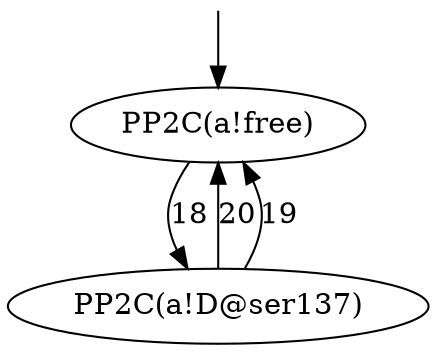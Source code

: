 digraph G{
"Init_78" [label="" style="invis" width="0px" height="0px"];
"Node_77" [label="PP2C(a!D@ser137)"];
"Node_78" [label="PP2C(a!free)"];
"Node_77" -> "Node_78" [label="20"];
"Node_77" -> "Node_78" [label="19"];
"Node_78" -> "Node_77" [label="18"];
"Init_78" -> "Node_78" [label=""];
}
